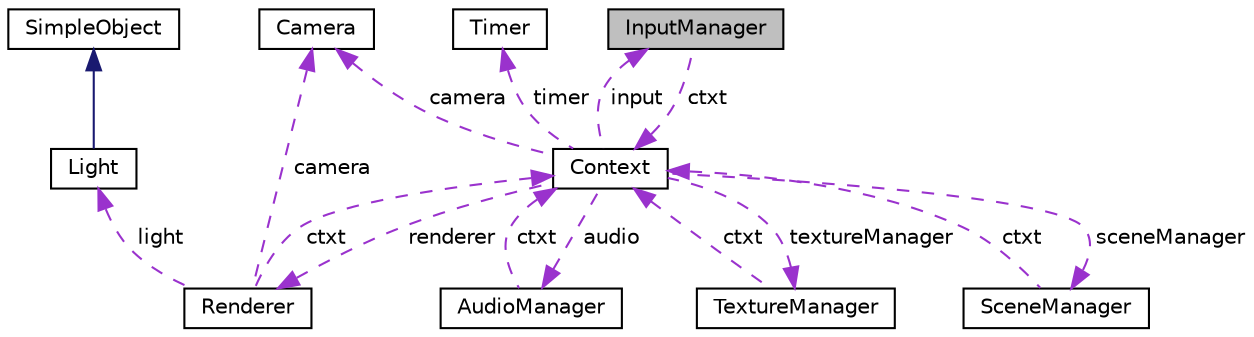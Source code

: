 digraph "InputManager"
{
  edge [fontname="Helvetica",fontsize="10",labelfontname="Helvetica",labelfontsize="10"];
  node [fontname="Helvetica",fontsize="10",shape=record];
  Node1 [label="InputManager",height=0.2,width=0.4,color="black", fillcolor="grey75", style="filled" fontcolor="black"];
  Node2 -> Node1 [dir="back",color="darkorchid3",fontsize="10",style="dashed",label=" ctxt" ,fontname="Helvetica"];
  Node2 [label="Context",height=0.2,width=0.4,color="black", fillcolor="white", style="filled",URL="$class_context.html"];
  Node3 -> Node2 [dir="back",color="darkorchid3",fontsize="10",style="dashed",label=" renderer" ,fontname="Helvetica"];
  Node3 [label="Renderer",height=0.2,width=0.4,color="black", fillcolor="white", style="filled",URL="$class_renderer.html"];
  Node4 -> Node3 [dir="back",color="darkorchid3",fontsize="10",style="dashed",label=" light" ,fontname="Helvetica"];
  Node4 [label="Light",height=0.2,width=0.4,color="black", fillcolor="white", style="filled",URL="$class_light.html"];
  Node5 -> Node4 [dir="back",color="midnightblue",fontsize="10",style="solid",fontname="Helvetica"];
  Node5 [label="SimpleObject",height=0.2,width=0.4,color="black", fillcolor="white", style="filled",URL="$class_simple_object.html"];
  Node2 -> Node3 [dir="back",color="darkorchid3",fontsize="10",style="dashed",label=" ctxt" ,fontname="Helvetica"];
  Node6 -> Node3 [dir="back",color="darkorchid3",fontsize="10",style="dashed",label=" camera" ,fontname="Helvetica"];
  Node6 [label="Camera",height=0.2,width=0.4,color="black", fillcolor="white", style="filled",URL="$class_camera.html"];
  Node7 -> Node2 [dir="back",color="darkorchid3",fontsize="10",style="dashed",label=" audio" ,fontname="Helvetica"];
  Node7 [label="AudioManager",height=0.2,width=0.4,color="black", fillcolor="white", style="filled",URL="$class_audio_manager.html"];
  Node2 -> Node7 [dir="back",color="darkorchid3",fontsize="10",style="dashed",label=" ctxt" ,fontname="Helvetica"];
  Node8 -> Node2 [dir="back",color="darkorchid3",fontsize="10",style="dashed",label=" textureManager" ,fontname="Helvetica"];
  Node8 [label="TextureManager",height=0.2,width=0.4,color="black", fillcolor="white", style="filled",URL="$class_texture_manager.html"];
  Node2 -> Node8 [dir="back",color="darkorchid3",fontsize="10",style="dashed",label=" ctxt" ,fontname="Helvetica"];
  Node6 -> Node2 [dir="back",color="darkorchid3",fontsize="10",style="dashed",label=" camera" ,fontname="Helvetica"];
  Node1 -> Node2 [dir="back",color="darkorchid3",fontsize="10",style="dashed",label=" input" ,fontname="Helvetica"];
  Node9 -> Node2 [dir="back",color="darkorchid3",fontsize="10",style="dashed",label=" sceneManager" ,fontname="Helvetica"];
  Node9 [label="SceneManager",height=0.2,width=0.4,color="black", fillcolor="white", style="filled",URL="$class_scene_manager.html"];
  Node2 -> Node9 [dir="back",color="darkorchid3",fontsize="10",style="dashed",label=" ctxt" ,fontname="Helvetica"];
  Node10 -> Node2 [dir="back",color="darkorchid3",fontsize="10",style="dashed",label=" timer" ,fontname="Helvetica"];
  Node10 [label="Timer",height=0.2,width=0.4,color="black", fillcolor="white", style="filled",URL="$class_timer.html"];
}
